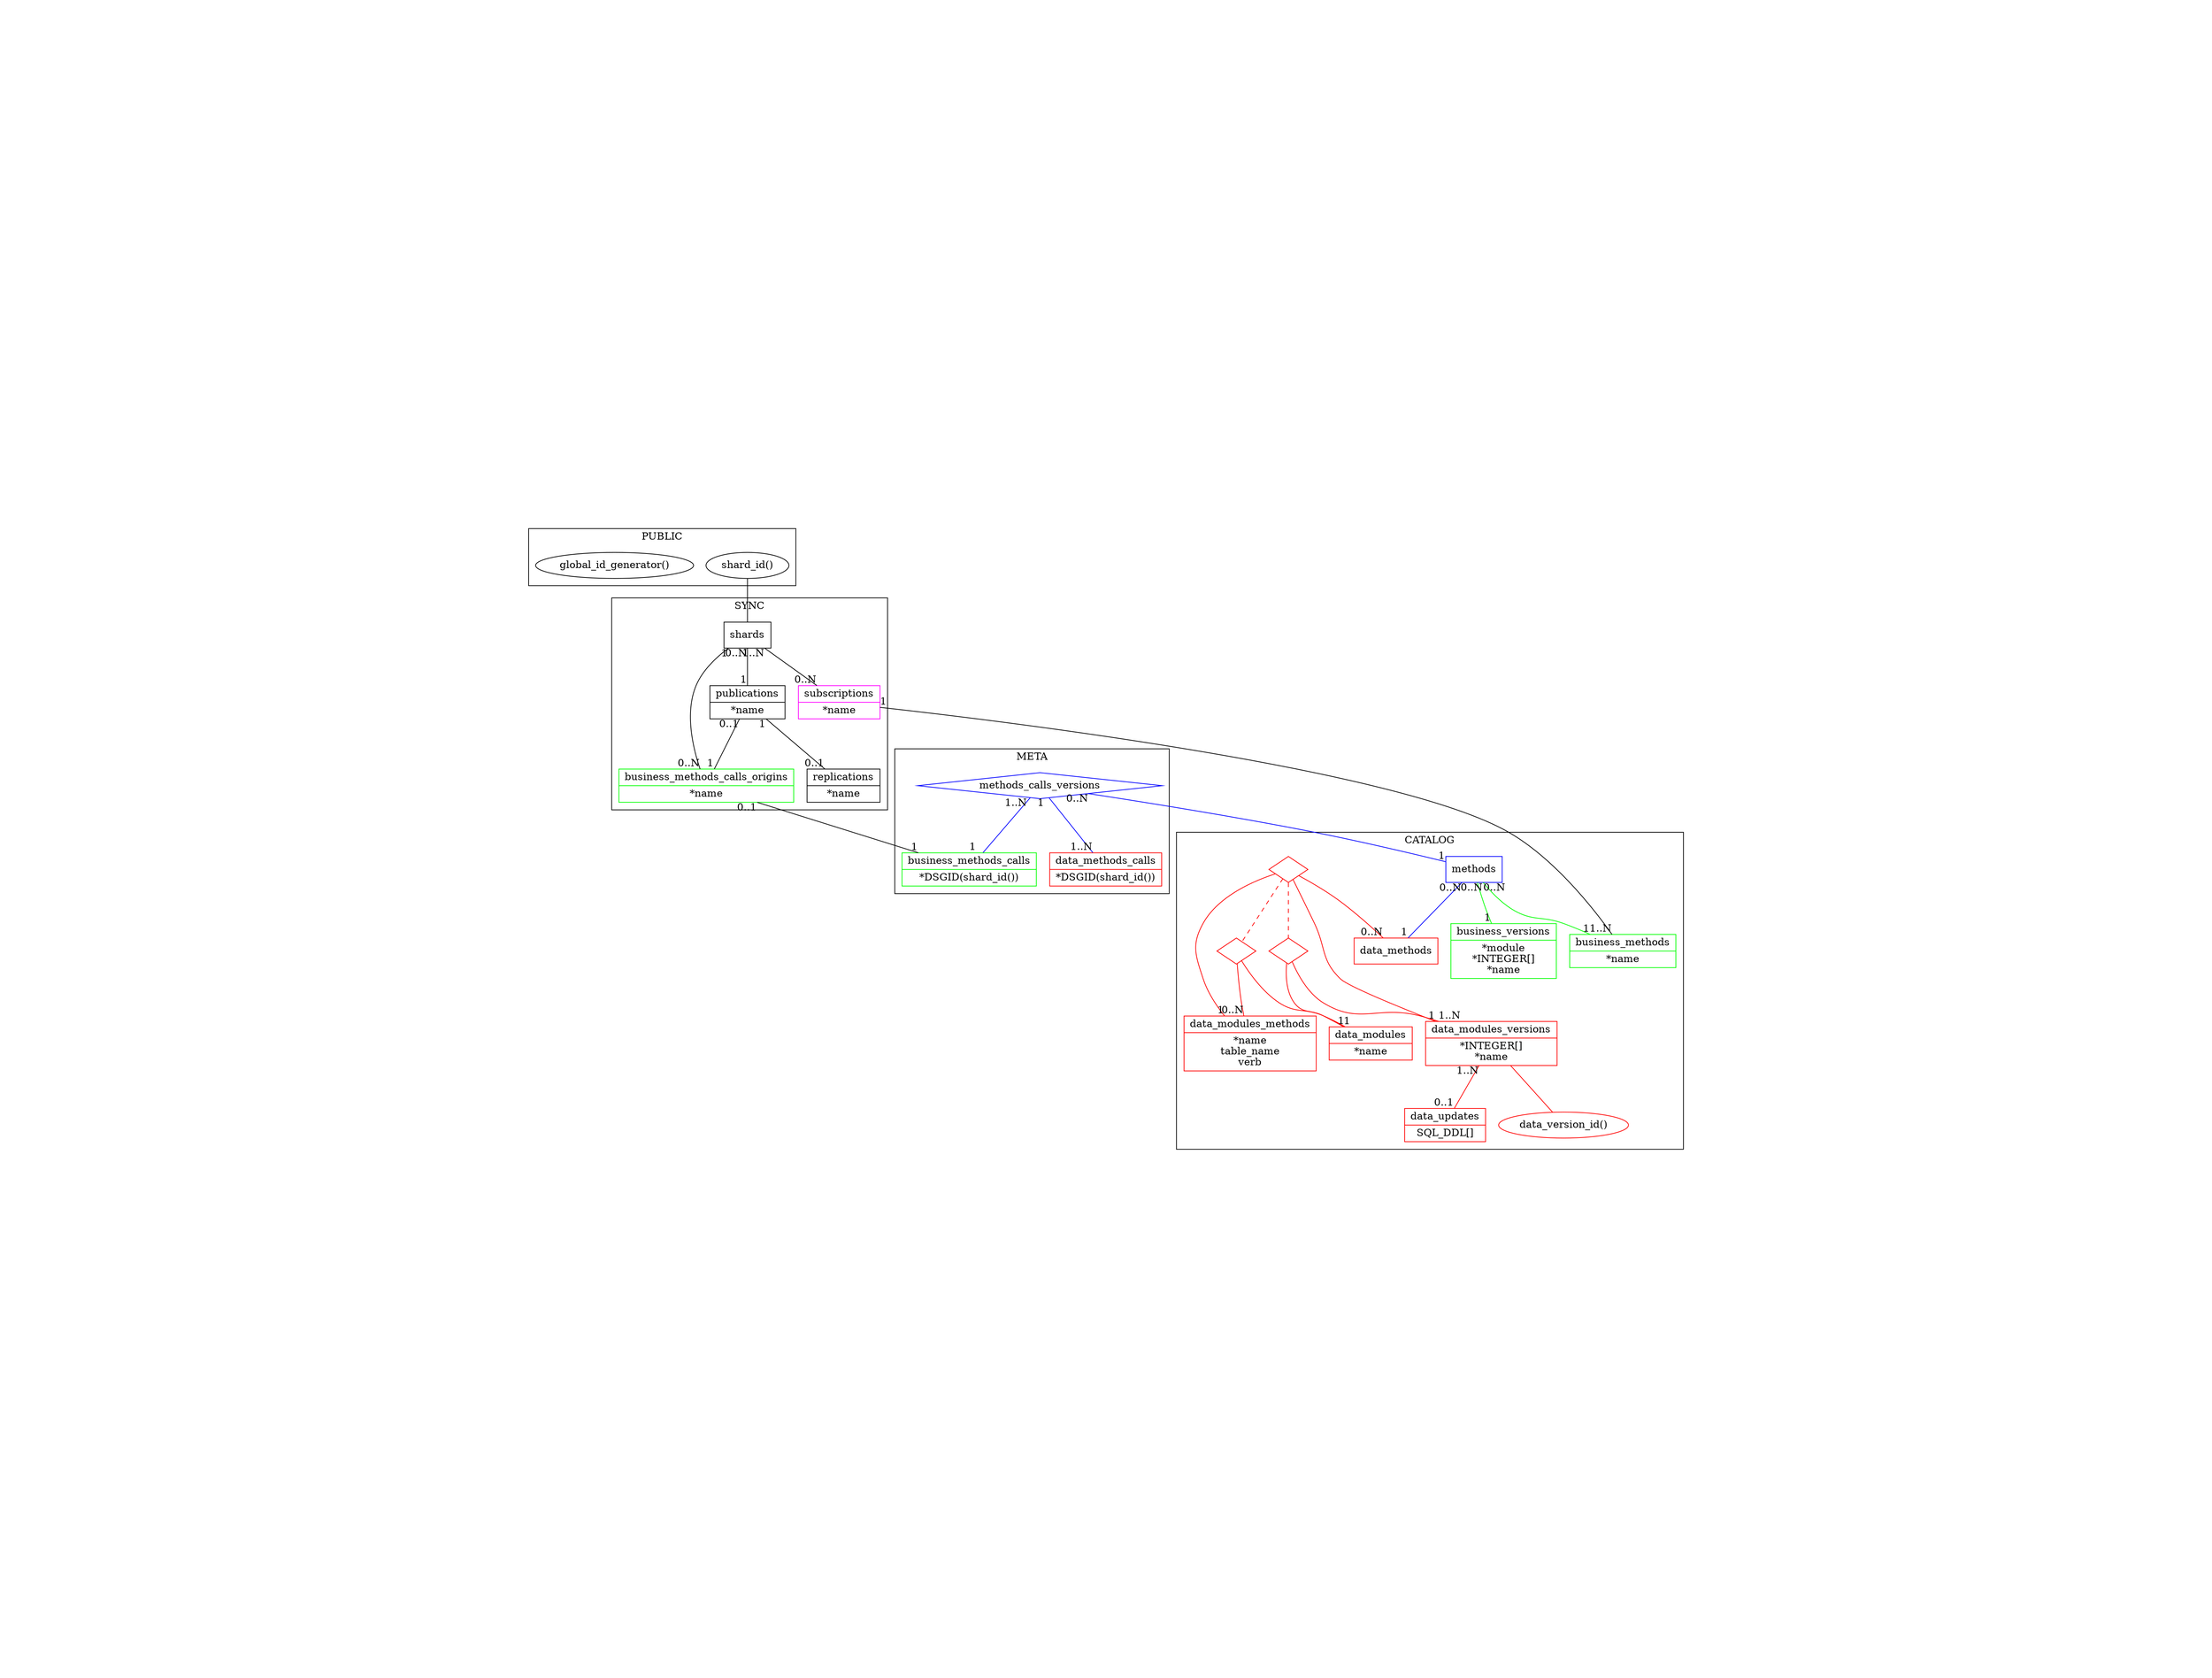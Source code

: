 // We use the classic Chen notattion, or Look-Across as named by this paper:
// Transforming N-ary Relationships to Database Schemas: An Old and Forgotten
// Problem
// (https://core.ac.uk/download/pdf/81570774.pdf)

// Node Shapes
// https://www.graphviz.org/doc/info/shapes.html#polygon
// Record-based Nodes
// https://www.graphviz.org/doc/info/shapes.html#record

// Colors:
// https://graphviz.gitlab.io/_pages/doc/info/colors.html

strict graph {

        splines=true;
        margin=10;

        subgraph cluster_public {

                label="PUBLIC";
                margin=10;

                shard_id [
                          shape=ellipse
                        , label="shard_id()"
                ];

                global_id_generator [
                          shape=ellipse
                        , label="global_id_generator()"
                ];

        }

        subgraph cluster_catalog {

                label="CATALOG";
                margin=10;

                {rank=min; methods;}
                {rank=same; data_methods; business_methods;}
                {rank=same; data_modules_methods; data_modules_versions;}
                //{rank=same; data_modules_data_modules_versions; data_modules_data_modules_methods;}
                //{rank=same; business_versions; business_methods;}
                {rank=max; data_version_id; data_updates;}

                methods [
                          color=blue
                        , shape=record
                        , label="{<f0>methods}"
                ];

                // Modules.

                data_modules [
                          color=red
                        , shape=record
                        , label="{data_modules|*name}"
                ];

                // Module's methods.

                data_modules_methods [
                          color=red
                        , shape=record
                        , label="{<f0>data_modules_methods|<f1>*name\ntable_name\nverb\n}"
                ];

                // Proxy node
                data_modules_data_modules_methods [
                          color=red
                        , shape=diamond
                        , label=""
                ];

                // Module's versions.

                data_modules_versions [
                          color=red
                        , shape=record
                        , label="{<f0>data_modules_versions|<f1>*INTEGER[]\n*name}"
                ];

                // Proxy node
                data_modules_data_modules_versions [
                          color=red
                        , shape=diamond
                        , label=""
                ];

                // ----------

                data_methods [
                          color=red
                        , shape=record
                        , label="data_methods"
                ];

                data_methods_ternary [
                          color=red
                        , shape=diamond
                        , label=""
                ];

                data_version_id [
                          color=red
                        , shape=ellipse
                        , label="data_version_id()"
                ];

                data_updates [
                          color=red
                        , shape=record
                        , label="{<f0>data_updates|<f1>SQL_DDL[]}"
                ];

                business_versions [
                          color=green
                        , shape=record
                        , label="{<f0>business_versions|<f1>*module\n*INTEGER[]\n*name}"
                ];

                business_methods [
                          color=green
                        , shape=record
                        , label="{<f0>business_methods|<f1>*name}"
                ];

                // data_modules -- data_modules_versions
                // With proxy node.
                data_modules_data_modules_versions -- data_modules
                        [color=red, label="  ",taillabel="",headlabel="1"];
                data_modules_data_modules_versions -- data_modules_versions
                        [color=red, label="  ",taillabel="",headlabel="1..N"];

                // data_modules -- data_modules_methods
                // With proxy node.
                data_modules_data_modules_methods -- data_modules
                        [color=red, label="  ",taillabel="",headlabel="1"];
                data_modules_data_modules_methods -- data_modules_methods
                        [color=red, label="  ",taillabel="",headlabel="0..N"];

                // data_methods -- data_modules_methods -- data_modules_versions
                // With a proxy node.
                data_methods_ternary -- data_methods
                        [color=red, label="  ",taillabel="",headlabel="0..N"];
                data_methods_ternary -- data_modules_methods
                        [color=red, label="  ",taillabel="",headlabel="1"];
                data_methods_ternary -- data_modules_versions
                        [color=red, label="  ",taillabel="",headlabel="1"];
                // Dependency of proxy node.
                data_methods_ternary -- data_modules_data_modules_versions
                        [color=red, style=dashed];
                // Dependency of proxy node.
                data_methods_ternary -- data_modules_data_modules_methods
                        [color=red, style=dashed];

                data_version_id -- data_modules_versions
                        [color=red];

                data_modules_versions -- data_updates
                        [color=red, label="  ",taillabel="1..N",headlabel="0..1"];

                business_versions -- methods
                        [color=green, label="  ",taillabel="1",headlabel="0..N"];

                business_methods -- methods
                        [color=green, label="  ",taillabel="1",headlabel="0..N"];

                methods -- data_methods
                        [color=blue, label="  ",taillabel="0..N",headlabel="1"];

/* TODO: dependencies!
                business_methods_versions -- business_methods_versions
                        [color=chocolate, label="  ",taillabel="1",headlabel="0..N"];
*/

        }

        subgraph cluster_meta {

                label="META";
                margin=10;

                {rank=min; methods_calls_ternary;}
                {rank=same; business_methods_calls; data_methods_calls;}

                // Cardinality:
                // (SCHEMA.methods, business_methods_calls, data_methods_calls)
                // (1,1,N)
                // Funcional dependencies:
                // (SCHEMA.methods, data_methods_calls) => business_methods_calls
                // (business_methods_calls, data_methods_calls) => SCHEMA.methods

                // Constraint:
                // (data_methods_calls) => business_methods_calls
                // New Funcional dependencies:
                // (data_methods_calls) => (SCHEMA.methods, business_methods_calls)
                // So data_methods_calls is UNIQUE

                methods_calls_ternary [
                          color=blue
                        , shape=diamond
                        , label="methods_calls_versions"
                ];

                business_methods_calls [
                          color=green
                        , shape=record
                        , label="{business_methods_calls|*DSGID(shard_id())}"
                ];

                data_methods_calls [
                          color=red
                        , shape=record
                        , label="{data_methods_calls|*DSGID(shard_id())}"
                ];

                methods_calls_ternary -- business_methods_calls [
                          color=blue
                        , label=""
                        , taillabel="1..N "
                        , headlabel="1  "
                ];

                methods_calls_ternary -- data_methods_calls [
                          color=blue
                        , label=""
                        , taillabel="1     "
                        , headlabel="1..N"
                ];

        }

        // META - SCHEMA

        methods_calls_ternary -- methods
                [color=blue, label="  ",taillabel=" 0..N",headlabel="1"];

        subgraph cluster_sync {

                label="SYNC";
                margin=10;

                {rank=min; shards;}
                //{rank=same; publications; replications;}

                shards [
                          shape=record
                        , label="{<f0>shards}"
                ];

                business_methods_calls_origins [
                          color=green
                        , shape=record
                        , label="{<f0>business_methods_calls_origins|<f1>*name}"
                ];

                subscriptions [
                          color=magenta
                        , shape=record
                        , label="{<f0>subscriptions|<f1>*name}"
                ];

                publications [
                          shape=record
                        , label="{<f0>publications|<f1>*name}"
                ];

                replications [
                          shape=record
                        , label="{<f0>replications|<f1>*name}"
                ];

                business_methods_calls_origins -- shards
                        [label="  ",taillabel="0..N",headlabel="1"];

                subscriptions -- shards
                        [label="  ",taillabel="0..N",headlabel="1..N"];

                publications -- business_methods_calls_origins
                        [label="  ",taillabel="0..1",headlabel="1"];

                publications -- shards
                        [label="  ",taillabel="1",headlabel="0..N"];

                publications -- replications
                        [label="  ",taillabel="1",headlabel="0..1"];

        }

        // PUBLIC - SYNC

        shard_id -- shards;

        // SCHEMA - SYNC

        subscriptions -- business_methods
                [label="  ",taillabel="1",headlabel="1..N"];

        // META - SYNC

        business_methods_calls_origins -- business_methods_calls
                [label="  ",taillabel="0..1",headlabel="1"];

}
